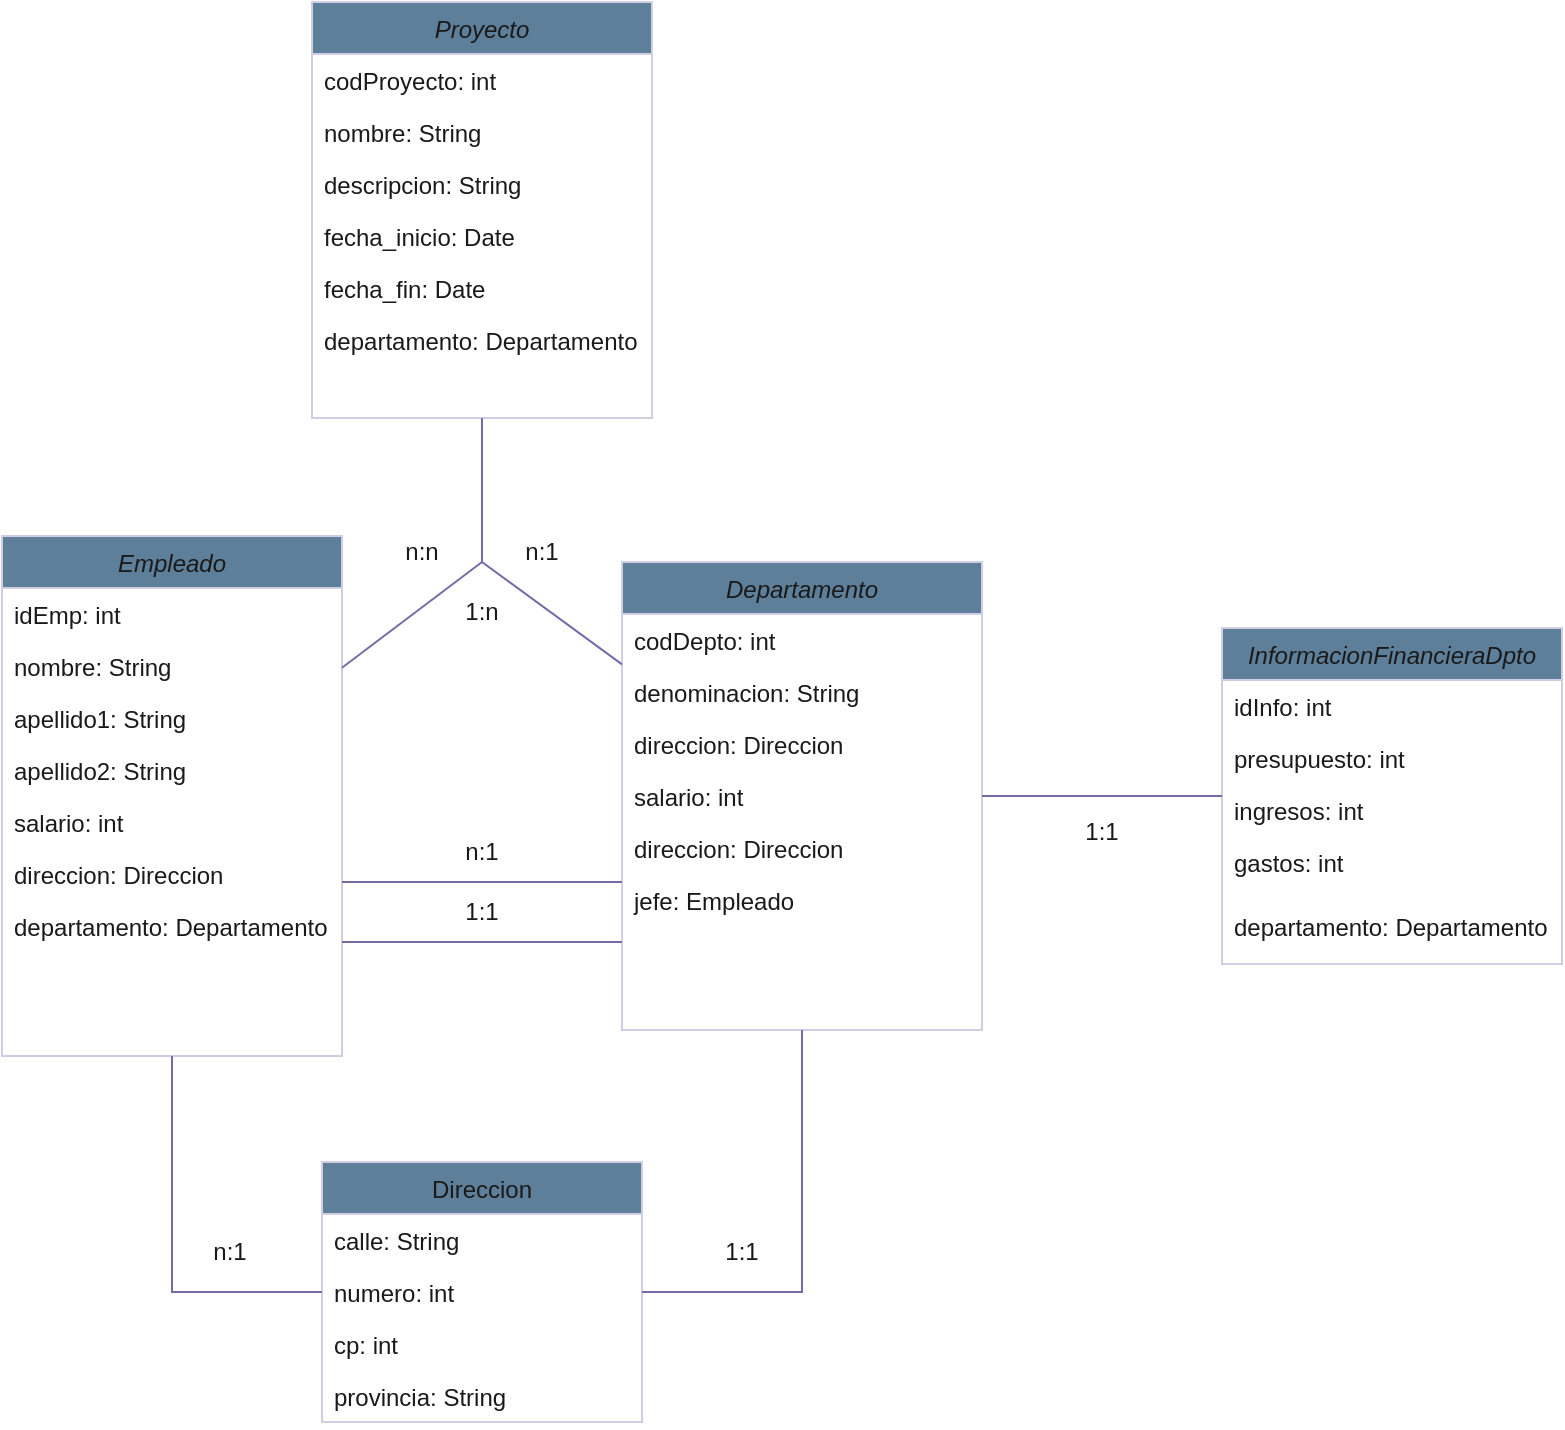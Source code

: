 <mxfile version="22.1.3" type="device">
  <diagram id="C5RBs43oDa-KdzZeNtuy" name="Page-1">
    <mxGraphModel dx="1002" dy="1696" grid="1" gridSize="10" guides="1" tooltips="1" connect="1" arrows="1" fold="1" page="1" pageScale="1" pageWidth="827" pageHeight="1169" math="0" shadow="0">
      <root>
        <mxCell id="WIyWlLk6GJQsqaUBKTNV-0" />
        <mxCell id="WIyWlLk6GJQsqaUBKTNV-1" parent="WIyWlLk6GJQsqaUBKTNV-0" />
        <mxCell id="zkfFHV4jXpPFQw0GAbJ--0" value="Empleado" style="swimlane;fontStyle=2;align=center;verticalAlign=top;childLayout=stackLayout;horizontal=1;startSize=26;horizontalStack=0;resizeParent=1;resizeLast=0;collapsible=1;marginBottom=0;rounded=0;shadow=0;strokeWidth=1;labelBackgroundColor=none;fillColor=#5D7F99;strokeColor=#D0CEE2;fontColor=#1A1A1A;" parent="WIyWlLk6GJQsqaUBKTNV-1" vertex="1">
          <mxGeometry x="270" y="147" width="170" height="260" as="geometry">
            <mxRectangle x="280" y="147" width="160" height="26" as="alternateBounds" />
          </mxGeometry>
        </mxCell>
        <mxCell id="NUp2TlUc4edzQ8Lfwetm-11" value="idEmp: int" style="text;align=left;verticalAlign=top;spacingLeft=4;spacingRight=4;overflow=hidden;rotatable=0;points=[[0,0.5],[1,0.5]];portConstraint=eastwest;labelBackgroundColor=none;fontColor=#1A1A1A;rounded=0;" parent="zkfFHV4jXpPFQw0GAbJ--0" vertex="1">
          <mxGeometry y="26" width="170" height="26" as="geometry" />
        </mxCell>
        <mxCell id="zkfFHV4jXpPFQw0GAbJ--1" value="nombre: String" style="text;align=left;verticalAlign=top;spacingLeft=4;spacingRight=4;overflow=hidden;rotatable=0;points=[[0,0.5],[1,0.5]];portConstraint=eastwest;labelBackgroundColor=none;fontColor=#1A1A1A;rounded=0;" parent="zkfFHV4jXpPFQw0GAbJ--0" vertex="1">
          <mxGeometry y="52" width="170" height="26" as="geometry" />
        </mxCell>
        <mxCell id="zkfFHV4jXpPFQw0GAbJ--2" value="apellido1: String" style="text;align=left;verticalAlign=top;spacingLeft=4;spacingRight=4;overflow=hidden;rotatable=0;points=[[0,0.5],[1,0.5]];portConstraint=eastwest;rounded=0;shadow=0;html=0;labelBackgroundColor=none;fontColor=#1A1A1A;" parent="zkfFHV4jXpPFQw0GAbJ--0" vertex="1">
          <mxGeometry y="78" width="170" height="26" as="geometry" />
        </mxCell>
        <mxCell id="zkfFHV4jXpPFQw0GAbJ--3" value="apellido2: String" style="text;align=left;verticalAlign=top;spacingLeft=4;spacingRight=4;overflow=hidden;rotatable=0;points=[[0,0.5],[1,0.5]];portConstraint=eastwest;rounded=0;shadow=0;html=0;labelBackgroundColor=none;fontColor=#1A1A1A;" parent="zkfFHV4jXpPFQw0GAbJ--0" vertex="1">
          <mxGeometry y="104" width="170" height="26" as="geometry" />
        </mxCell>
        <mxCell id="NUp2TlUc4edzQ8Lfwetm-0" value="salario: int" style="text;align=left;verticalAlign=top;spacingLeft=4;spacingRight=4;overflow=hidden;rotatable=0;points=[[0,0.5],[1,0.5]];portConstraint=eastwest;rounded=0;shadow=0;html=0;labelBackgroundColor=none;fontColor=#1A1A1A;" parent="zkfFHV4jXpPFQw0GAbJ--0" vertex="1">
          <mxGeometry y="130" width="170" height="26" as="geometry" />
        </mxCell>
        <mxCell id="NUp2TlUc4edzQ8Lfwetm-2" value="direccion: Direccion" style="text;align=left;verticalAlign=top;spacingLeft=4;spacingRight=4;overflow=hidden;rotatable=0;points=[[0,0.5],[1,0.5]];portConstraint=eastwest;rounded=0;shadow=0;html=0;labelBackgroundColor=none;fontColor=#1A1A1A;" parent="zkfFHV4jXpPFQw0GAbJ--0" vertex="1">
          <mxGeometry y="156" width="170" height="26" as="geometry" />
        </mxCell>
        <mxCell id="bnG9lD0sQflAGUzOaMlK-3" value="departamento: Departamento&#xa;" style="text;align=left;verticalAlign=top;spacingLeft=4;spacingRight=4;overflow=hidden;rotatable=0;points=[[0,0.5],[1,0.5]];portConstraint=eastwest;rounded=0;shadow=0;html=0;labelBackgroundColor=none;fontColor=#1A1A1A;" parent="zkfFHV4jXpPFQw0GAbJ--0" vertex="1">
          <mxGeometry y="182" width="170" height="26" as="geometry" />
        </mxCell>
        <mxCell id="zkfFHV4jXpPFQw0GAbJ--17" value="Direccion" style="swimlane;fontStyle=0;align=center;verticalAlign=top;childLayout=stackLayout;horizontal=1;startSize=26;horizontalStack=0;resizeParent=1;resizeLast=0;collapsible=1;marginBottom=0;rounded=0;shadow=0;strokeWidth=1;labelBackgroundColor=none;fillColor=#5D7F99;strokeColor=#D0CEE2;fontColor=#1A1A1A;" parent="WIyWlLk6GJQsqaUBKTNV-1" vertex="1">
          <mxGeometry x="430" y="460" width="160" height="130" as="geometry">
            <mxRectangle x="550" y="140" width="160" height="26" as="alternateBounds" />
          </mxGeometry>
        </mxCell>
        <mxCell id="zkfFHV4jXpPFQw0GAbJ--18" value="calle: String" style="text;align=left;verticalAlign=top;spacingLeft=4;spacingRight=4;overflow=hidden;rotatable=0;points=[[0,0.5],[1,0.5]];portConstraint=eastwest;labelBackgroundColor=none;fontColor=#1A1A1A;rounded=0;" parent="zkfFHV4jXpPFQw0GAbJ--17" vertex="1">
          <mxGeometry y="26" width="160" height="26" as="geometry" />
        </mxCell>
        <mxCell id="zkfFHV4jXpPFQw0GAbJ--19" value="numero: int" style="text;align=left;verticalAlign=top;spacingLeft=4;spacingRight=4;overflow=hidden;rotatable=0;points=[[0,0.5],[1,0.5]];portConstraint=eastwest;rounded=0;shadow=0;html=0;labelBackgroundColor=none;fontColor=#1A1A1A;" parent="zkfFHV4jXpPFQw0GAbJ--17" vertex="1">
          <mxGeometry y="52" width="160" height="26" as="geometry" />
        </mxCell>
        <mxCell id="zkfFHV4jXpPFQw0GAbJ--20" value="cp: int" style="text;align=left;verticalAlign=top;spacingLeft=4;spacingRight=4;overflow=hidden;rotatable=0;points=[[0,0.5],[1,0.5]];portConstraint=eastwest;rounded=0;shadow=0;html=0;labelBackgroundColor=none;fontColor=#1A1A1A;" parent="zkfFHV4jXpPFQw0GAbJ--17" vertex="1">
          <mxGeometry y="78" width="160" height="26" as="geometry" />
        </mxCell>
        <mxCell id="zkfFHV4jXpPFQw0GAbJ--21" value="provincia: String" style="text;align=left;verticalAlign=top;spacingLeft=4;spacingRight=4;overflow=hidden;rotatable=0;points=[[0,0.5],[1,0.5]];portConstraint=eastwest;rounded=0;shadow=0;html=0;labelBackgroundColor=none;fontColor=#1A1A1A;" parent="zkfFHV4jXpPFQw0GAbJ--17" vertex="1">
          <mxGeometry y="104" width="160" height="26" as="geometry" />
        </mxCell>
        <mxCell id="NUp2TlUc4edzQ8Lfwetm-3" value="n:1" style="text;html=1;strokeColor=none;fillColor=none;align=center;verticalAlign=middle;whiteSpace=wrap;rounded=0;labelBackgroundColor=none;fontColor=#1A1A1A;" parent="WIyWlLk6GJQsqaUBKTNV-1" vertex="1">
          <mxGeometry x="354" y="490" width="60" height="30" as="geometry" />
        </mxCell>
        <mxCell id="NUp2TlUc4edzQ8Lfwetm-4" value="Departamento" style="swimlane;fontStyle=2;align=center;verticalAlign=top;childLayout=stackLayout;horizontal=1;startSize=26;horizontalStack=0;resizeParent=1;resizeLast=0;collapsible=1;marginBottom=0;rounded=0;shadow=0;strokeWidth=1;labelBackgroundColor=none;fillColor=#5D7F99;strokeColor=#D0CEE2;fontColor=#1A1A1A;" parent="WIyWlLk6GJQsqaUBKTNV-1" vertex="1">
          <mxGeometry x="580" y="160" width="180" height="234" as="geometry">
            <mxRectangle x="230" y="140" width="160" height="26" as="alternateBounds" />
          </mxGeometry>
        </mxCell>
        <mxCell id="NUp2TlUc4edzQ8Lfwetm-5" value="codDepto: int" style="text;align=left;verticalAlign=top;spacingLeft=4;spacingRight=4;overflow=hidden;rotatable=0;points=[[0,0.5],[1,0.5]];portConstraint=eastwest;labelBackgroundColor=none;fontColor=#1A1A1A;rounded=0;" parent="NUp2TlUc4edzQ8Lfwetm-4" vertex="1">
          <mxGeometry y="26" width="180" height="26" as="geometry" />
        </mxCell>
        <mxCell id="NUp2TlUc4edzQ8Lfwetm-6" value="denominacion: String" style="text;align=left;verticalAlign=top;spacingLeft=4;spacingRight=4;overflow=hidden;rotatable=0;points=[[0,0.5],[1,0.5]];portConstraint=eastwest;rounded=0;shadow=0;html=0;labelBackgroundColor=none;fontColor=#1A1A1A;" parent="NUp2TlUc4edzQ8Lfwetm-4" vertex="1">
          <mxGeometry y="52" width="180" height="26" as="geometry" />
        </mxCell>
        <mxCell id="NUp2TlUc4edzQ8Lfwetm-7" value="direccion: Direccion" style="text;align=left;verticalAlign=top;spacingLeft=4;spacingRight=4;overflow=hidden;rotatable=0;points=[[0,0.5],[1,0.5]];portConstraint=eastwest;rounded=0;shadow=0;html=0;labelBackgroundColor=none;fontColor=#1A1A1A;" parent="NUp2TlUc4edzQ8Lfwetm-4" vertex="1">
          <mxGeometry y="78" width="180" height="26" as="geometry" />
        </mxCell>
        <mxCell id="NUp2TlUc4edzQ8Lfwetm-8" value="salario: int" style="text;align=left;verticalAlign=top;spacingLeft=4;spacingRight=4;overflow=hidden;rotatable=0;points=[[0,0.5],[1,0.5]];portConstraint=eastwest;rounded=0;shadow=0;html=0;labelBackgroundColor=none;fontColor=#1A1A1A;" parent="NUp2TlUc4edzQ8Lfwetm-4" vertex="1">
          <mxGeometry y="104" width="180" height="26" as="geometry" />
        </mxCell>
        <mxCell id="NUp2TlUc4edzQ8Lfwetm-9" value="direccion: Direccion" style="text;align=left;verticalAlign=top;spacingLeft=4;spacingRight=4;overflow=hidden;rotatable=0;points=[[0,0.5],[1,0.5]];portConstraint=eastwest;rounded=0;shadow=0;html=0;labelBackgroundColor=none;fontColor=#1A1A1A;" parent="NUp2TlUc4edzQ8Lfwetm-4" vertex="1">
          <mxGeometry y="130" width="180" height="26" as="geometry" />
        </mxCell>
        <mxCell id="bnG9lD0sQflAGUzOaMlK-4" value="jefe: Empleado" style="text;align=left;verticalAlign=top;spacingLeft=4;spacingRight=4;overflow=hidden;rotatable=0;points=[[0,0.5],[1,0.5]];portConstraint=eastwest;rounded=0;shadow=0;html=0;labelBackgroundColor=none;fontColor=#1A1A1A;" parent="NUp2TlUc4edzQ8Lfwetm-4" vertex="1">
          <mxGeometry y="156" width="180" height="26" as="geometry" />
        </mxCell>
        <mxCell id="NUp2TlUc4edzQ8Lfwetm-14" value="" style="endArrow=none;html=1;rounded=0;exitX=0.5;exitY=1;exitDx=0;exitDy=0;entryX=1;entryY=0.5;entryDx=0;entryDy=0;labelBackgroundColor=none;strokeColor=#736CA8;fontColor=default;" parent="WIyWlLk6GJQsqaUBKTNV-1" source="NUp2TlUc4edzQ8Lfwetm-4" target="zkfFHV4jXpPFQw0GAbJ--19" edge="1">
          <mxGeometry width="50" height="50" relative="1" as="geometry">
            <mxPoint x="440" y="380" as="sourcePoint" />
            <mxPoint x="490" y="330" as="targetPoint" />
            <Array as="points">
              <mxPoint x="670" y="525" />
            </Array>
          </mxGeometry>
        </mxCell>
        <mxCell id="NUp2TlUc4edzQ8Lfwetm-15" value="1:1" style="text;html=1;strokeColor=none;fillColor=none;align=center;verticalAlign=middle;whiteSpace=wrap;rounded=0;labelBackgroundColor=none;fontColor=#1A1A1A;" parent="WIyWlLk6GJQsqaUBKTNV-1" vertex="1">
          <mxGeometry x="610" y="490" width="60" height="30" as="geometry" />
        </mxCell>
        <mxCell id="NUp2TlUc4edzQ8Lfwetm-16" value="InformacionFinancieraDpto" style="swimlane;fontStyle=2;align=center;verticalAlign=top;childLayout=stackLayout;horizontal=1;startSize=26;horizontalStack=0;resizeParent=1;resizeLast=0;collapsible=1;marginBottom=0;rounded=0;shadow=0;strokeWidth=1;labelBackgroundColor=none;fillColor=#5D7F99;strokeColor=#D0CEE2;fontColor=#1A1A1A;" parent="WIyWlLk6GJQsqaUBKTNV-1" vertex="1">
          <mxGeometry x="880" y="193" width="170" height="168" as="geometry">
            <mxRectangle x="230" y="140" width="160" height="26" as="alternateBounds" />
          </mxGeometry>
        </mxCell>
        <mxCell id="NUp2TlUc4edzQ8Lfwetm-17" value="idInfo: int" style="text;align=left;verticalAlign=top;spacingLeft=4;spacingRight=4;overflow=hidden;rotatable=0;points=[[0,0.5],[1,0.5]];portConstraint=eastwest;labelBackgroundColor=none;fontColor=#1A1A1A;rounded=0;" parent="NUp2TlUc4edzQ8Lfwetm-16" vertex="1">
          <mxGeometry y="26" width="170" height="26" as="geometry" />
        </mxCell>
        <mxCell id="NUp2TlUc4edzQ8Lfwetm-27" value="presupuesto: int" style="text;align=left;verticalAlign=top;spacingLeft=4;spacingRight=4;overflow=hidden;rotatable=0;points=[[0,0.5],[1,0.5]];portConstraint=eastwest;labelBackgroundColor=none;fontColor=#1A1A1A;rounded=0;" parent="NUp2TlUc4edzQ8Lfwetm-16" vertex="1">
          <mxGeometry y="52" width="170" height="26" as="geometry" />
        </mxCell>
        <mxCell id="NUp2TlUc4edzQ8Lfwetm-18" value="ingresos: int" style="text;align=left;verticalAlign=top;spacingLeft=4;spacingRight=4;overflow=hidden;rotatable=0;points=[[0,0.5],[1,0.5]];portConstraint=eastwest;rounded=0;shadow=0;html=0;labelBackgroundColor=none;fontColor=#1A1A1A;" parent="NUp2TlUc4edzQ8Lfwetm-16" vertex="1">
          <mxGeometry y="78" width="170" height="26" as="geometry" />
        </mxCell>
        <mxCell id="NUp2TlUc4edzQ8Lfwetm-19" value="gastos: int" style="text;align=left;verticalAlign=top;spacingLeft=4;spacingRight=4;overflow=hidden;rotatable=0;points=[[0,0.5],[1,0.5]];portConstraint=eastwest;rounded=0;shadow=0;html=0;labelBackgroundColor=none;fontColor=#1A1A1A;" parent="NUp2TlUc4edzQ8Lfwetm-16" vertex="1">
          <mxGeometry y="104" width="170" height="32" as="geometry" />
        </mxCell>
        <mxCell id="NUp2TlUc4edzQ8Lfwetm-25" value="departamento: Departamento" style="text;align=left;verticalAlign=top;spacingLeft=4;spacingRight=4;overflow=hidden;rotatable=0;points=[[0,0.5],[1,0.5]];portConstraint=eastwest;rounded=0;shadow=0;html=0;labelBackgroundColor=none;fontColor=#1A1A1A;" parent="NUp2TlUc4edzQ8Lfwetm-16" vertex="1">
          <mxGeometry y="136" width="170" height="32" as="geometry" />
        </mxCell>
        <mxCell id="NUp2TlUc4edzQ8Lfwetm-23" value="" style="endArrow=none;html=1;rounded=0;labelBackgroundColor=none;strokeColor=#736CA8;fontColor=default;" parent="WIyWlLk6GJQsqaUBKTNV-1" source="NUp2TlUc4edzQ8Lfwetm-4" target="NUp2TlUc4edzQ8Lfwetm-16" edge="1">
          <mxGeometry width="50" height="50" relative="1" as="geometry">
            <mxPoint x="510" y="150" as="sourcePoint" />
            <mxPoint x="540" y="40" as="targetPoint" />
            <Array as="points" />
          </mxGeometry>
        </mxCell>
        <mxCell id="NUp2TlUc4edzQ8Lfwetm-24" value="1:1" style="text;html=1;strokeColor=none;fillColor=none;align=center;verticalAlign=middle;whiteSpace=wrap;rounded=0;labelBackgroundColor=none;fontColor=#1A1A1A;" parent="WIyWlLk6GJQsqaUBKTNV-1" vertex="1">
          <mxGeometry x="790" y="280" width="60" height="30" as="geometry" />
        </mxCell>
        <mxCell id="bnG9lD0sQflAGUzOaMlK-1" value="" style="endArrow=none;html=1;rounded=0;labelBackgroundColor=none;strokeColor=#736CA8;fontColor=default;" parent="WIyWlLk6GJQsqaUBKTNV-1" edge="1">
          <mxGeometry width="50" height="50" relative="1" as="geometry">
            <mxPoint x="440" y="320" as="sourcePoint" />
            <mxPoint x="580" y="320" as="targetPoint" />
          </mxGeometry>
        </mxCell>
        <mxCell id="bnG9lD0sQflAGUzOaMlK-2" value="n:1" style="text;html=1;strokeColor=none;fillColor=none;align=center;verticalAlign=middle;whiteSpace=wrap;rounded=0;labelBackgroundColor=none;fontColor=#1A1A1A;" parent="WIyWlLk6GJQsqaUBKTNV-1" vertex="1">
          <mxGeometry x="480" y="290" width="60" height="30" as="geometry" />
        </mxCell>
        <mxCell id="bnG9lD0sQflAGUzOaMlK-5" value="" style="endArrow=none;html=1;rounded=0;labelBackgroundColor=none;strokeColor=#736CA8;fontColor=default;" parent="WIyWlLk6GJQsqaUBKTNV-1" source="zkfFHV4jXpPFQw0GAbJ--17" target="zkfFHV4jXpPFQw0GAbJ--0" edge="1">
          <mxGeometry width="50" height="50" relative="1" as="geometry">
            <mxPoint x="310" y="480" as="sourcePoint" />
            <mxPoint x="360" y="430" as="targetPoint" />
            <Array as="points">
              <mxPoint x="355" y="525" />
            </Array>
          </mxGeometry>
        </mxCell>
        <mxCell id="bnG9lD0sQflAGUzOaMlK-6" value="" style="endArrow=none;html=1;rounded=0;labelBackgroundColor=none;strokeColor=#736CA8;fontColor=default;" parent="WIyWlLk6GJQsqaUBKTNV-1" edge="1">
          <mxGeometry width="50" height="50" relative="1" as="geometry">
            <mxPoint x="440" y="350" as="sourcePoint" />
            <mxPoint x="580" y="350" as="targetPoint" />
          </mxGeometry>
        </mxCell>
        <mxCell id="bnG9lD0sQflAGUzOaMlK-7" value="1:1" style="text;html=1;strokeColor=none;fillColor=none;align=center;verticalAlign=middle;whiteSpace=wrap;rounded=0;labelBackgroundColor=none;fontColor=#1A1A1A;" parent="WIyWlLk6GJQsqaUBKTNV-1" vertex="1">
          <mxGeometry x="480" y="320" width="60" height="30" as="geometry" />
        </mxCell>
        <mxCell id="bnG9lD0sQflAGUzOaMlK-8" value="Proyecto" style="swimlane;fontStyle=2;align=center;verticalAlign=top;childLayout=stackLayout;horizontal=1;startSize=26;horizontalStack=0;resizeParent=1;resizeLast=0;collapsible=1;marginBottom=0;rounded=0;shadow=0;strokeWidth=1;labelBackgroundColor=none;fillColor=#5D7F99;strokeColor=#D0CEE2;fontColor=#1A1A1A;" parent="WIyWlLk6GJQsqaUBKTNV-1" vertex="1">
          <mxGeometry x="425" y="-120" width="170" height="208" as="geometry">
            <mxRectangle x="230" y="140" width="160" height="26" as="alternateBounds" />
          </mxGeometry>
        </mxCell>
        <mxCell id="bnG9lD0sQflAGUzOaMlK-9" value="codProyecto: int" style="text;align=left;verticalAlign=top;spacingLeft=4;spacingRight=4;overflow=hidden;rotatable=0;points=[[0,0.5],[1,0.5]];portConstraint=eastwest;labelBackgroundColor=none;fontColor=#1A1A1A;rounded=0;" parent="bnG9lD0sQflAGUzOaMlK-8" vertex="1">
          <mxGeometry y="26" width="170" height="26" as="geometry" />
        </mxCell>
        <mxCell id="bnG9lD0sQflAGUzOaMlK-10" value="nombre: String" style="text;align=left;verticalAlign=top;spacingLeft=4;spacingRight=4;overflow=hidden;rotatable=0;points=[[0,0.5],[1,0.5]];portConstraint=eastwest;rounded=0;shadow=0;html=0;labelBackgroundColor=none;fontColor=#1A1A1A;" parent="bnG9lD0sQflAGUzOaMlK-8" vertex="1">
          <mxGeometry y="52" width="170" height="26" as="geometry" />
        </mxCell>
        <mxCell id="bnG9lD0sQflAGUzOaMlK-11" value="descripcion: String" style="text;align=left;verticalAlign=top;spacingLeft=4;spacingRight=4;overflow=hidden;rotatable=0;points=[[0,0.5],[1,0.5]];portConstraint=eastwest;rounded=0;shadow=0;html=0;labelBackgroundColor=none;fontColor=#1A1A1A;" parent="bnG9lD0sQflAGUzOaMlK-8" vertex="1">
          <mxGeometry y="78" width="170" height="26" as="geometry" />
        </mxCell>
        <mxCell id="bnG9lD0sQflAGUzOaMlK-12" value="fecha_inicio: Date" style="text;align=left;verticalAlign=top;spacingLeft=4;spacingRight=4;overflow=hidden;rotatable=0;points=[[0,0.5],[1,0.5]];portConstraint=eastwest;rounded=0;shadow=0;html=0;labelBackgroundColor=none;fontColor=#1A1A1A;" parent="bnG9lD0sQflAGUzOaMlK-8" vertex="1">
          <mxGeometry y="104" width="170" height="26" as="geometry" />
        </mxCell>
        <mxCell id="bnG9lD0sQflAGUzOaMlK-13" value="fecha_fin: Date" style="text;align=left;verticalAlign=top;spacingLeft=4;spacingRight=4;overflow=hidden;rotatable=0;points=[[0,0.5],[1,0.5]];portConstraint=eastwest;rounded=0;shadow=0;html=0;labelBackgroundColor=none;fontColor=#1A1A1A;" parent="bnG9lD0sQflAGUzOaMlK-8" vertex="1">
          <mxGeometry y="130" width="170" height="26" as="geometry" />
        </mxCell>
        <mxCell id="KaB5t7qog-fwA2fzw1nE-5" value="departamento: Departamento" style="text;align=left;verticalAlign=top;spacingLeft=4;spacingRight=4;overflow=hidden;rotatable=0;points=[[0,0.5],[1,0.5]];portConstraint=eastwest;rounded=0;shadow=0;html=0;labelBackgroundColor=none;fontColor=#1A1A1A;" vertex="1" parent="bnG9lD0sQflAGUzOaMlK-8">
          <mxGeometry y="156" width="170" height="26" as="geometry" />
        </mxCell>
        <mxCell id="KaB5t7qog-fwA2fzw1nE-0" value="" style="endArrow=none;html=1;rounded=0;labelBackgroundColor=none;strokeColor=#736CA8;fontColor=default;" edge="1" parent="WIyWlLk6GJQsqaUBKTNV-1" source="bnG9lD0sQflAGUzOaMlK-8" target="NUp2TlUc4edzQ8Lfwetm-4">
          <mxGeometry width="50" height="50" relative="1" as="geometry">
            <mxPoint x="520" y="260" as="sourcePoint" />
            <mxPoint x="570" y="210" as="targetPoint" />
            <Array as="points">
              <mxPoint x="510" y="160" />
            </Array>
          </mxGeometry>
        </mxCell>
        <mxCell id="KaB5t7qog-fwA2fzw1nE-1" value="" style="endArrow=none;html=1;rounded=0;labelBackgroundColor=none;strokeColor=#736CA8;fontColor=default;" edge="1" parent="WIyWlLk6GJQsqaUBKTNV-1" source="zkfFHV4jXpPFQw0GAbJ--0">
          <mxGeometry width="50" height="50" relative="1" as="geometry">
            <mxPoint x="520" y="90" as="sourcePoint" />
            <mxPoint x="510" y="160" as="targetPoint" />
          </mxGeometry>
        </mxCell>
        <mxCell id="KaB5t7qog-fwA2fzw1nE-2" value="n:1" style="text;html=1;strokeColor=none;fillColor=none;align=center;verticalAlign=middle;whiteSpace=wrap;rounded=0;labelBackgroundColor=none;fontColor=#1A1A1A;" vertex="1" parent="WIyWlLk6GJQsqaUBKTNV-1">
          <mxGeometry x="510" y="140" width="60" height="30" as="geometry" />
        </mxCell>
        <mxCell id="KaB5t7qog-fwA2fzw1nE-3" value="n:n" style="text;html=1;strokeColor=none;fillColor=none;align=center;verticalAlign=middle;whiteSpace=wrap;rounded=0;labelBackgroundColor=none;fontColor=#1A1A1A;" vertex="1" parent="WIyWlLk6GJQsqaUBKTNV-1">
          <mxGeometry x="450" y="140" width="60" height="30" as="geometry" />
        </mxCell>
        <mxCell id="KaB5t7qog-fwA2fzw1nE-4" value="1:n" style="text;html=1;strokeColor=none;fillColor=none;align=center;verticalAlign=middle;whiteSpace=wrap;rounded=0;labelBackgroundColor=none;fontColor=#1A1A1A;" vertex="1" parent="WIyWlLk6GJQsqaUBKTNV-1">
          <mxGeometry x="480" y="170" width="60" height="30" as="geometry" />
        </mxCell>
      </root>
    </mxGraphModel>
  </diagram>
</mxfile>
